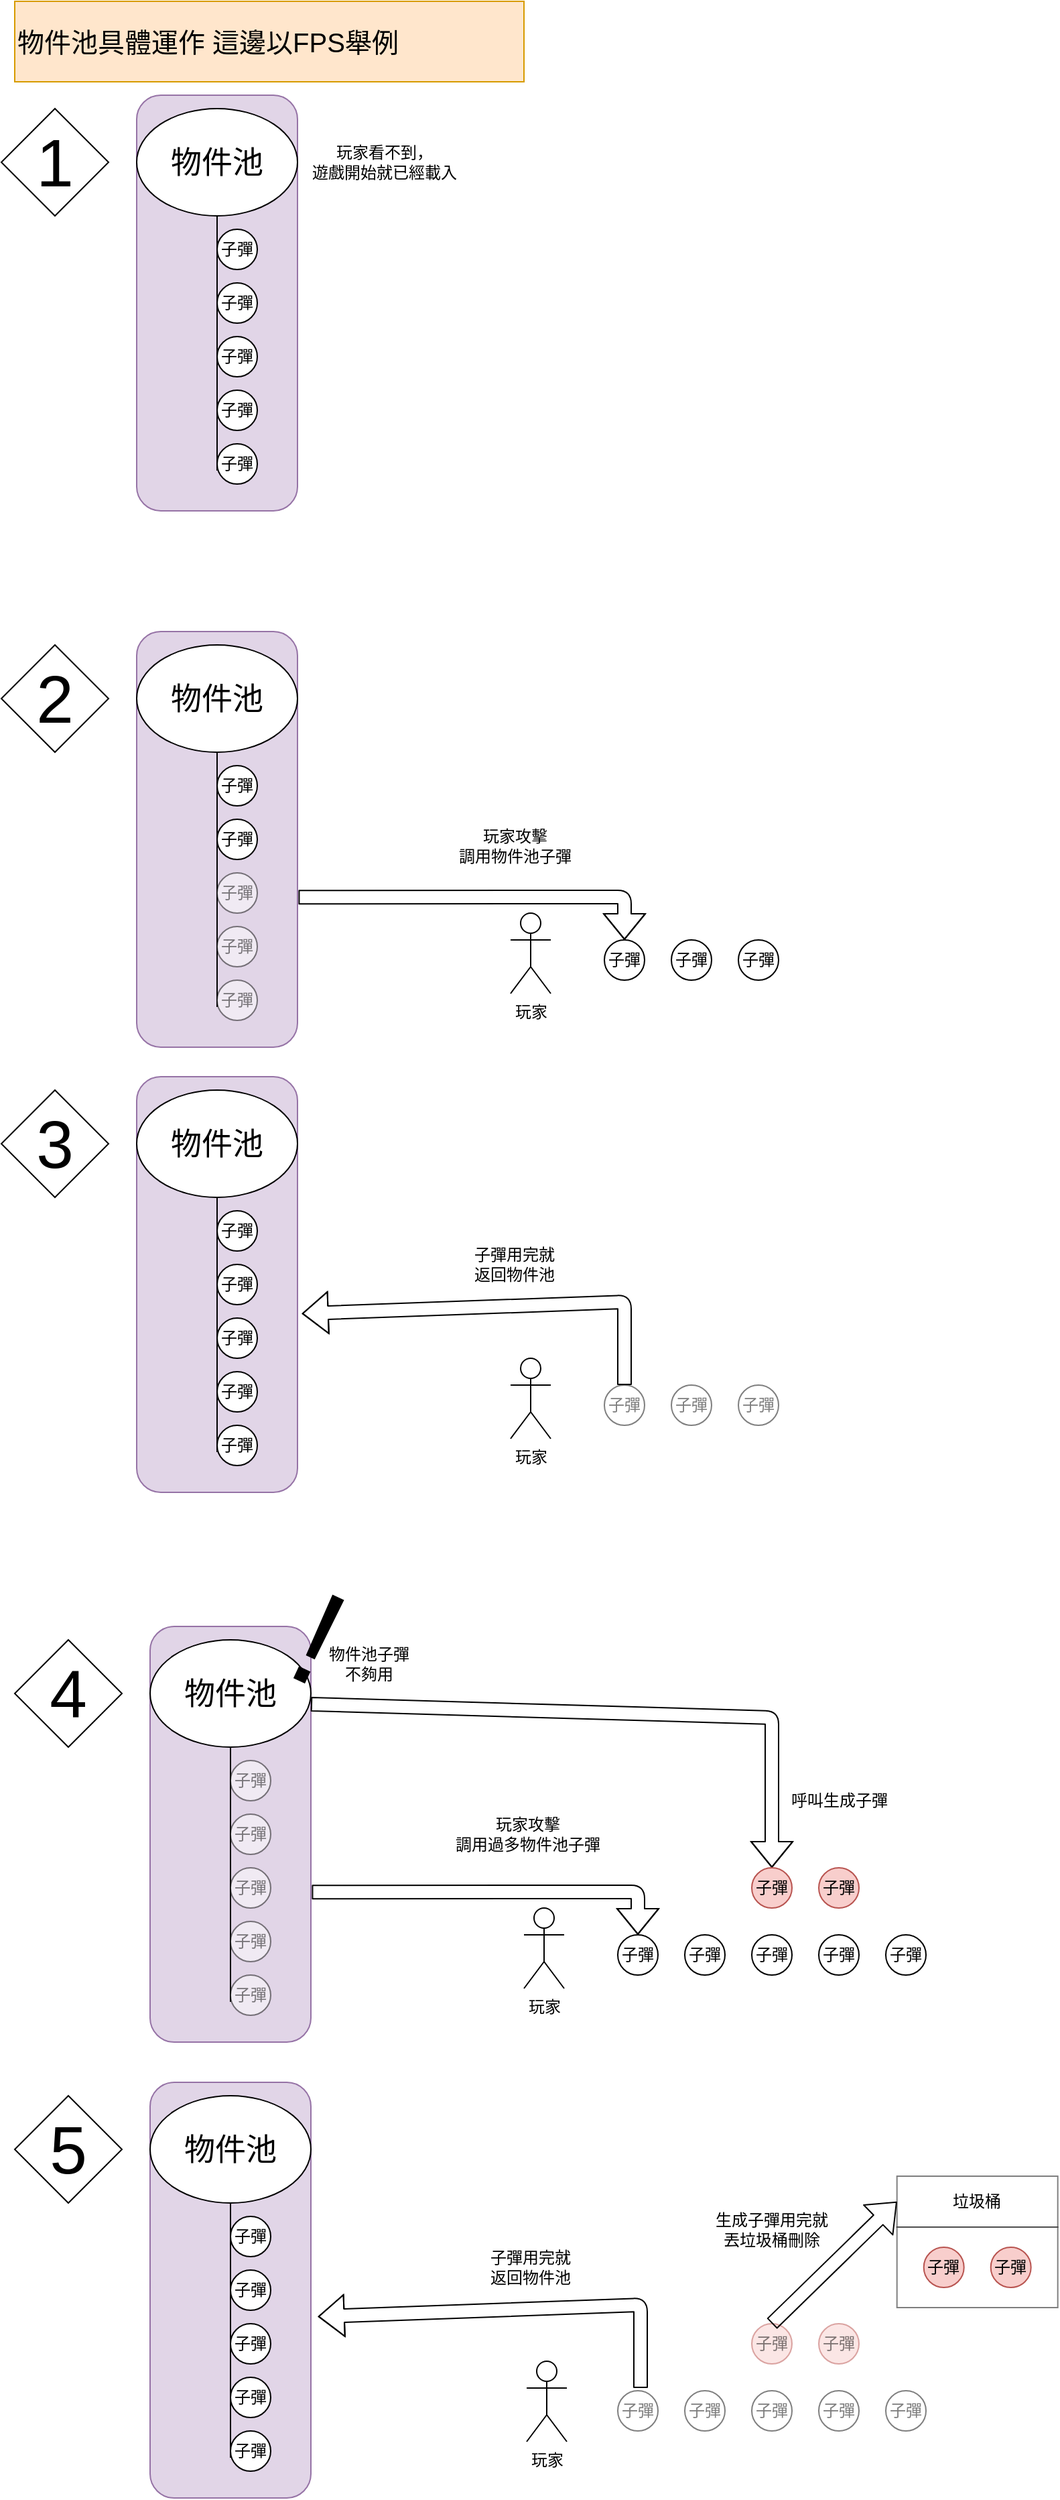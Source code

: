 <mxfile version="12.6.5" type="device"><diagram id="dothxd0Sb_1C4OQBXYlR" name="第1頁"><mxGraphModel dx="716" dy="419" grid="1" gridSize="10" guides="1" tooltips="1" connect="1" arrows="1" fold="1" page="1" pageScale="1" pageWidth="827" pageHeight="1169" math="0" shadow="0"><root><mxCell id="0"/><mxCell id="1" parent="0"/><mxCell id="qv1h_YK5pLNy1FnAvY_f-12" value="" style="rounded=1;whiteSpace=wrap;html=1;fillColor=#e1d5e7;strokeColor=#9673a6;" vertex="1" parent="1"><mxGeometry x="111" y="90" width="120" height="310" as="geometry"/></mxCell><mxCell id="qv1h_YK5pLNy1FnAvY_f-1" value="&lt;font style=&quot;font-size: 20px&quot;&gt;物件池具體運作 這邊以FPS舉例&lt;/font&gt;" style="rounded=0;whiteSpace=wrap;html=1;fillColor=#ffe6cc;strokeColor=#d79b00;align=left;" vertex="1" parent="1"><mxGeometry x="20" y="20" width="380" height="60" as="geometry"/></mxCell><mxCell id="qv1h_YK5pLNy1FnAvY_f-3" value="&lt;font style=&quot;font-size: 23px&quot;&gt;物件池&lt;/font&gt;" style="ellipse;whiteSpace=wrap;html=1;" vertex="1" parent="1"><mxGeometry x="111" y="100" width="120" height="80" as="geometry"/></mxCell><mxCell id="qv1h_YK5pLNy1FnAvY_f-5" value="" style="endArrow=none;html=1;entryX=0.5;entryY=1;entryDx=0;entryDy=0;" edge="1" parent="1" target="qv1h_YK5pLNy1FnAvY_f-3"><mxGeometry width="50" height="50" relative="1" as="geometry"><mxPoint x="171" y="370" as="sourcePoint"/><mxPoint x="161" y="200" as="targetPoint"/></mxGeometry></mxCell><mxCell id="qv1h_YK5pLNy1FnAvY_f-7" value="子彈" style="ellipse;whiteSpace=wrap;html=1;aspect=fixed;" vertex="1" parent="1"><mxGeometry x="171" y="190" width="30" height="30" as="geometry"/></mxCell><mxCell id="qv1h_YK5pLNy1FnAvY_f-8" value="子彈" style="ellipse;whiteSpace=wrap;html=1;aspect=fixed;" vertex="1" parent="1"><mxGeometry x="171" y="230" width="30" height="30" as="geometry"/></mxCell><mxCell id="qv1h_YK5pLNy1FnAvY_f-9" value="子彈" style="ellipse;whiteSpace=wrap;html=1;aspect=fixed;" vertex="1" parent="1"><mxGeometry x="171" y="270" width="30" height="30" as="geometry"/></mxCell><mxCell id="qv1h_YK5pLNy1FnAvY_f-10" value="子彈" style="ellipse;whiteSpace=wrap;html=1;aspect=fixed;" vertex="1" parent="1"><mxGeometry x="171" y="310" width="30" height="30" as="geometry"/></mxCell><mxCell id="qv1h_YK5pLNy1FnAvY_f-11" value="子彈" style="ellipse;whiteSpace=wrap;html=1;aspect=fixed;" vertex="1" parent="1"><mxGeometry x="171" y="350" width="30" height="30" as="geometry"/></mxCell><mxCell id="qv1h_YK5pLNy1FnAvY_f-13" value="玩家看不到，&lt;br&gt;遊戲開始就已經載入" style="text;html=1;strokeColor=none;fillColor=none;align=center;verticalAlign=middle;whiteSpace=wrap;rounded=0;" vertex="1" parent="1"><mxGeometry x="241" y="120" width="110" height="40" as="geometry"/></mxCell><mxCell id="qv1h_YK5pLNy1FnAvY_f-14" value="&lt;font style=&quot;font-size: 50px&quot;&gt;1&lt;/font&gt;" style="rhombus;whiteSpace=wrap;html=1;" vertex="1" parent="1"><mxGeometry x="10" y="100" width="80" height="80" as="geometry"/></mxCell><mxCell id="qv1h_YK5pLNy1FnAvY_f-15" value="玩家" style="shape=umlActor;verticalLabelPosition=bottom;labelBackgroundColor=#ffffff;verticalAlign=top;html=1;outlineConnect=0;" vertex="1" parent="1"><mxGeometry x="390" y="700" width="30" height="60" as="geometry"/></mxCell><mxCell id="qv1h_YK5pLNy1FnAvY_f-26" value="" style="rounded=1;whiteSpace=wrap;html=1;fillColor=#e1d5e7;strokeColor=#9673a6;" vertex="1" parent="1"><mxGeometry x="111" y="490" width="120" height="310" as="geometry"/></mxCell><mxCell id="qv1h_YK5pLNy1FnAvY_f-27" value="&lt;font style=&quot;font-size: 23px&quot;&gt;物件池&lt;/font&gt;" style="ellipse;whiteSpace=wrap;html=1;" vertex="1" parent="1"><mxGeometry x="111" y="500" width="120" height="80" as="geometry"/></mxCell><mxCell id="qv1h_YK5pLNy1FnAvY_f-28" value="" style="endArrow=none;html=1;entryX=0.5;entryY=1;entryDx=0;entryDy=0;" edge="1" parent="1" target="qv1h_YK5pLNy1FnAvY_f-27"><mxGeometry width="50" height="50" relative="1" as="geometry"><mxPoint x="171" y="770" as="sourcePoint"/><mxPoint x="161" y="600" as="targetPoint"/></mxGeometry></mxCell><mxCell id="qv1h_YK5pLNy1FnAvY_f-29" value="子彈" style="ellipse;whiteSpace=wrap;html=1;aspect=fixed;" vertex="1" parent="1"><mxGeometry x="171" y="590" width="30" height="30" as="geometry"/></mxCell><mxCell id="qv1h_YK5pLNy1FnAvY_f-30" value="子彈" style="ellipse;whiteSpace=wrap;html=1;aspect=fixed;" vertex="1" parent="1"><mxGeometry x="171" y="630" width="30" height="30" as="geometry"/></mxCell><mxCell id="qv1h_YK5pLNy1FnAvY_f-31" value="子彈" style="ellipse;whiteSpace=wrap;html=1;aspect=fixed;textOpacity=50;opacity=50;" vertex="1" parent="1"><mxGeometry x="171" y="670" width="30" height="30" as="geometry"/></mxCell><mxCell id="qv1h_YK5pLNy1FnAvY_f-32" value="子彈" style="ellipse;whiteSpace=wrap;html=1;aspect=fixed;textOpacity=50;opacity=50;" vertex="1" parent="1"><mxGeometry x="171" y="710" width="30" height="30" as="geometry"/></mxCell><mxCell id="qv1h_YK5pLNy1FnAvY_f-33" value="子彈" style="ellipse;whiteSpace=wrap;html=1;aspect=fixed;opacity=50;textOpacity=50;" vertex="1" parent="1"><mxGeometry x="171" y="750" width="30" height="30" as="geometry"/></mxCell><mxCell id="qv1h_YK5pLNy1FnAvY_f-35" value="&lt;font style=&quot;font-size: 50px&quot;&gt;2&lt;/font&gt;" style="rhombus;whiteSpace=wrap;html=1;" vertex="1" parent="1"><mxGeometry x="10" y="500" width="80" height="80" as="geometry"/></mxCell><mxCell id="qv1h_YK5pLNy1FnAvY_f-37" value="子彈" style="ellipse;whiteSpace=wrap;html=1;aspect=fixed;" vertex="1" parent="1"><mxGeometry x="460" y="720" width="30" height="30" as="geometry"/></mxCell><mxCell id="qv1h_YK5pLNy1FnAvY_f-38" value="子彈" style="ellipse;whiteSpace=wrap;html=1;aspect=fixed;" vertex="1" parent="1"><mxGeometry x="510" y="720" width="30" height="30" as="geometry"/></mxCell><mxCell id="qv1h_YK5pLNy1FnAvY_f-39" value="子彈" style="ellipse;whiteSpace=wrap;html=1;aspect=fixed;" vertex="1" parent="1"><mxGeometry x="560" y="720" width="30" height="30" as="geometry"/></mxCell><mxCell id="qv1h_YK5pLNy1FnAvY_f-40" value="" style="shape=flexArrow;endArrow=classic;html=1;exitX=1.006;exitY=0.639;exitDx=0;exitDy=0;exitPerimeter=0;entryX=0.5;entryY=0;entryDx=0;entryDy=0;" edge="1" parent="1" source="qv1h_YK5pLNy1FnAvY_f-26" target="qv1h_YK5pLNy1FnAvY_f-37"><mxGeometry width="50" height="50" relative="1" as="geometry"><mxPoint x="290" y="690" as="sourcePoint"/><mxPoint x="480" y="710" as="targetPoint"/><Array as="points"><mxPoint x="475" y="688"/></Array></mxGeometry></mxCell><mxCell id="qv1h_YK5pLNy1FnAvY_f-41" value="玩家攻擊&lt;br&gt;調用物件池子彈" style="text;html=1;strokeColor=none;fillColor=none;align=center;verticalAlign=middle;whiteSpace=wrap;rounded=0;opacity=50;" vertex="1" parent="1"><mxGeometry x="350" y="620" width="86.67" height="60" as="geometry"/></mxCell><mxCell id="qv1h_YK5pLNy1FnAvY_f-58" value="玩家" style="shape=umlActor;verticalLabelPosition=bottom;labelBackgroundColor=#ffffff;verticalAlign=top;html=1;outlineConnect=0;" vertex="1" parent="1"><mxGeometry x="400" y="1442" width="30" height="60" as="geometry"/></mxCell><mxCell id="qv1h_YK5pLNy1FnAvY_f-59" value="" style="rounded=1;whiteSpace=wrap;html=1;fillColor=#e1d5e7;strokeColor=#9673a6;" vertex="1" parent="1"><mxGeometry x="121" y="1232" width="120" height="310" as="geometry"/></mxCell><mxCell id="qv1h_YK5pLNy1FnAvY_f-60" value="&lt;font style=&quot;font-size: 23px&quot;&gt;物件池&lt;/font&gt;" style="ellipse;whiteSpace=wrap;html=1;" vertex="1" parent="1"><mxGeometry x="121" y="1242" width="120" height="80" as="geometry"/></mxCell><mxCell id="qv1h_YK5pLNy1FnAvY_f-61" value="" style="endArrow=none;html=1;entryX=0.5;entryY=1;entryDx=0;entryDy=0;" edge="1" parent="1" target="qv1h_YK5pLNy1FnAvY_f-60"><mxGeometry width="50" height="50" relative="1" as="geometry"><mxPoint x="181" y="1512.0" as="sourcePoint"/><mxPoint x="171" y="1342" as="targetPoint"/></mxGeometry></mxCell><mxCell id="qv1h_YK5pLNy1FnAvY_f-62" value="子彈" style="ellipse;whiteSpace=wrap;html=1;aspect=fixed;textOpacity=50;opacity=50;" vertex="1" parent="1"><mxGeometry x="181" y="1332" width="30" height="30" as="geometry"/></mxCell><mxCell id="qv1h_YK5pLNy1FnAvY_f-63" value="子彈" style="ellipse;whiteSpace=wrap;html=1;aspect=fixed;textOpacity=50;opacity=50;" vertex="1" parent="1"><mxGeometry x="181" y="1372" width="30" height="30" as="geometry"/></mxCell><mxCell id="qv1h_YK5pLNy1FnAvY_f-64" value="子彈" style="ellipse;whiteSpace=wrap;html=1;aspect=fixed;textOpacity=50;opacity=50;" vertex="1" parent="1"><mxGeometry x="181" y="1412" width="30" height="30" as="geometry"/></mxCell><mxCell id="qv1h_YK5pLNy1FnAvY_f-65" value="子彈" style="ellipse;whiteSpace=wrap;html=1;aspect=fixed;textOpacity=50;opacity=50;" vertex="1" parent="1"><mxGeometry x="181" y="1452" width="30" height="30" as="geometry"/></mxCell><mxCell id="qv1h_YK5pLNy1FnAvY_f-66" value="子彈" style="ellipse;whiteSpace=wrap;html=1;aspect=fixed;opacity=50;textOpacity=50;" vertex="1" parent="1"><mxGeometry x="181" y="1492" width="30" height="30" as="geometry"/></mxCell><mxCell id="qv1h_YK5pLNy1FnAvY_f-68" value="&lt;span style=&quot;font-size: 50px&quot;&gt;4&lt;br&gt;&lt;/span&gt;" style="rhombus;whiteSpace=wrap;html=1;" vertex="1" parent="1"><mxGeometry x="20" y="1242" width="80" height="80" as="geometry"/></mxCell><mxCell id="qv1h_YK5pLNy1FnAvY_f-69" value="子彈" style="ellipse;whiteSpace=wrap;html=1;aspect=fixed;" vertex="1" parent="1"><mxGeometry x="470" y="1462" width="30" height="30" as="geometry"/></mxCell><mxCell id="qv1h_YK5pLNy1FnAvY_f-70" value="子彈" style="ellipse;whiteSpace=wrap;html=1;aspect=fixed;" vertex="1" parent="1"><mxGeometry x="520" y="1462" width="30" height="30" as="geometry"/></mxCell><mxCell id="qv1h_YK5pLNy1FnAvY_f-71" value="子彈" style="ellipse;whiteSpace=wrap;html=1;aspect=fixed;" vertex="1" parent="1"><mxGeometry x="570" y="1462" width="30" height="30" as="geometry"/></mxCell><mxCell id="qv1h_YK5pLNy1FnAvY_f-72" value="" style="shape=flexArrow;endArrow=classic;html=1;exitX=1.006;exitY=0.639;exitDx=0;exitDy=0;exitPerimeter=0;entryX=0.5;entryY=0;entryDx=0;entryDy=0;" edge="1" parent="1" source="qv1h_YK5pLNy1FnAvY_f-59" target="qv1h_YK5pLNy1FnAvY_f-69"><mxGeometry width="50" height="50" relative="1" as="geometry"><mxPoint x="300" y="1432" as="sourcePoint"/><mxPoint x="490" y="1452" as="targetPoint"/><Array as="points"><mxPoint x="485" y="1430"/></Array></mxGeometry></mxCell><mxCell id="qv1h_YK5pLNy1FnAvY_f-73" value="玩家攻擊&lt;br&gt;調用過多物件池子彈" style="text;html=1;strokeColor=none;fillColor=none;align=center;verticalAlign=middle;whiteSpace=wrap;rounded=0;opacity=50;" vertex="1" parent="1"><mxGeometry x="348.33" y="1346" width="110" height="82" as="geometry"/></mxCell><mxCell id="qv1h_YK5pLNy1FnAvY_f-74" value="&lt;font style=&quot;font-size: 100px&quot;&gt;!&lt;/font&gt;" style="text;html=1;strokeColor=none;fillColor=none;align=center;verticalAlign=middle;whiteSpace=wrap;rounded=0;opacity=50;rotation=25;" vertex="1" parent="1"><mxGeometry x="218.09" y="1190" width="59" height="100" as="geometry"/></mxCell><mxCell id="qv1h_YK5pLNy1FnAvY_f-75" value="物件池子彈&lt;br&gt;不夠用" style="text;html=1;strokeColor=none;fillColor=none;align=center;verticalAlign=middle;whiteSpace=wrap;rounded=0;opacity=50;" vertex="1" parent="1"><mxGeometry x="241" y="1230" width="86.67" height="60" as="geometry"/></mxCell><mxCell id="qv1h_YK5pLNy1FnAvY_f-76" value="玩家" style="shape=umlActor;verticalLabelPosition=bottom;labelBackgroundColor=#ffffff;verticalAlign=top;html=1;outlineConnect=0;" vertex="1" parent="1"><mxGeometry x="390" y="1032" width="30" height="60" as="geometry"/></mxCell><mxCell id="qv1h_YK5pLNy1FnAvY_f-77" value="" style="rounded=1;whiteSpace=wrap;html=1;fillColor=#e1d5e7;strokeColor=#9673a6;" vertex="1" parent="1"><mxGeometry x="111" y="822" width="120" height="310" as="geometry"/></mxCell><mxCell id="qv1h_YK5pLNy1FnAvY_f-78" value="&lt;font style=&quot;font-size: 23px&quot;&gt;物件池&lt;/font&gt;" style="ellipse;whiteSpace=wrap;html=1;" vertex="1" parent="1"><mxGeometry x="111" y="832" width="120" height="80" as="geometry"/></mxCell><mxCell id="qv1h_YK5pLNy1FnAvY_f-79" value="" style="endArrow=none;html=1;entryX=0.5;entryY=1;entryDx=0;entryDy=0;" edge="1" parent="1" target="qv1h_YK5pLNy1FnAvY_f-78"><mxGeometry width="50" height="50" relative="1" as="geometry"><mxPoint x="171" y="1102" as="sourcePoint"/><mxPoint x="161" y="932" as="targetPoint"/></mxGeometry></mxCell><mxCell id="qv1h_YK5pLNy1FnAvY_f-80" value="子彈" style="ellipse;whiteSpace=wrap;html=1;aspect=fixed;" vertex="1" parent="1"><mxGeometry x="171" y="922" width="30" height="30" as="geometry"/></mxCell><mxCell id="qv1h_YK5pLNy1FnAvY_f-81" value="子彈" style="ellipse;whiteSpace=wrap;html=1;aspect=fixed;" vertex="1" parent="1"><mxGeometry x="171" y="962" width="30" height="30" as="geometry"/></mxCell><mxCell id="qv1h_YK5pLNy1FnAvY_f-82" value="子彈" style="ellipse;whiteSpace=wrap;html=1;aspect=fixed;" vertex="1" parent="1"><mxGeometry x="171" y="1002" width="30" height="30" as="geometry"/></mxCell><mxCell id="qv1h_YK5pLNy1FnAvY_f-83" value="子彈" style="ellipse;whiteSpace=wrap;html=1;aspect=fixed;" vertex="1" parent="1"><mxGeometry x="171" y="1042" width="30" height="30" as="geometry"/></mxCell><mxCell id="qv1h_YK5pLNy1FnAvY_f-84" value="子彈" style="ellipse;whiteSpace=wrap;html=1;aspect=fixed;" vertex="1" parent="1"><mxGeometry x="171" y="1082" width="30" height="30" as="geometry"/></mxCell><mxCell id="qv1h_YK5pLNy1FnAvY_f-85" value="&lt;font style=&quot;font-size: 50px&quot;&gt;3&lt;/font&gt;" style="rhombus;whiteSpace=wrap;html=1;" vertex="1" parent="1"><mxGeometry x="10" y="832" width="80" height="80" as="geometry"/></mxCell><mxCell id="qv1h_YK5pLNy1FnAvY_f-86" value="子彈" style="ellipse;whiteSpace=wrap;html=1;aspect=fixed;textOpacity=50;opacity=50;" vertex="1" parent="1"><mxGeometry x="460" y="1052" width="30" height="30" as="geometry"/></mxCell><mxCell id="qv1h_YK5pLNy1FnAvY_f-87" value="子彈" style="ellipse;whiteSpace=wrap;html=1;aspect=fixed;textOpacity=50;opacity=50;" vertex="1" parent="1"><mxGeometry x="510" y="1052" width="30" height="30" as="geometry"/></mxCell><mxCell id="qv1h_YK5pLNy1FnAvY_f-88" value="子彈" style="ellipse;whiteSpace=wrap;html=1;aspect=fixed;textOpacity=50;opacity=50;" vertex="1" parent="1"><mxGeometry x="560" y="1052" width="30" height="30" as="geometry"/></mxCell><mxCell id="qv1h_YK5pLNy1FnAvY_f-89" value="" style="shape=flexArrow;endArrow=classic;html=1;exitX=0.5;exitY=0;exitDx=0;exitDy=0;entryX=1.028;entryY=0.57;entryDx=0;entryDy=0;entryPerimeter=0;" edge="1" parent="1" source="qv1h_YK5pLNy1FnAvY_f-86" target="qv1h_YK5pLNy1FnAvY_f-77"><mxGeometry width="50" height="50" relative="1" as="geometry"><mxPoint x="290" y="1022" as="sourcePoint"/><mxPoint x="480" y="1042" as="targetPoint"/><Array as="points"><mxPoint x="475" y="990"/></Array></mxGeometry></mxCell><mxCell id="qv1h_YK5pLNy1FnAvY_f-90" value="子彈用完就&lt;br&gt;返回物件池" style="text;html=1;strokeColor=none;fillColor=none;align=center;verticalAlign=middle;whiteSpace=wrap;rounded=0;opacity=50;" vertex="1" parent="1"><mxGeometry x="328.33" y="932" width="130" height="60" as="geometry"/></mxCell><mxCell id="qv1h_YK5pLNy1FnAvY_f-91" value="子彈" style="ellipse;whiteSpace=wrap;html=1;aspect=fixed;" vertex="1" parent="1"><mxGeometry x="620" y="1462" width="30" height="30" as="geometry"/></mxCell><mxCell id="qv1h_YK5pLNy1FnAvY_f-92" value="" style="shape=flexArrow;endArrow=classic;html=1;exitX=0;exitY=1;exitDx=0;exitDy=0;entryX=0.5;entryY=0;entryDx=0;entryDy=0;" edge="1" parent="1" source="qv1h_YK5pLNy1FnAvY_f-75" target="qv1h_YK5pLNy1FnAvY_f-94"><mxGeometry width="50" height="50" relative="1" as="geometry"><mxPoint x="60" y="1610" as="sourcePoint"/><mxPoint x="560" y="1300" as="targetPoint"/><Array as="points"><mxPoint x="585" y="1300"/></Array></mxGeometry></mxCell><mxCell id="qv1h_YK5pLNy1FnAvY_f-93" value="子彈" style="ellipse;whiteSpace=wrap;html=1;aspect=fixed;" vertex="1" parent="1"><mxGeometry x="670" y="1462" width="30" height="30" as="geometry"/></mxCell><mxCell id="qv1h_YK5pLNy1FnAvY_f-94" value="子彈" style="ellipse;whiteSpace=wrap;html=1;aspect=fixed;fillColor=#f8cecc;strokeColor=#b85450;" vertex="1" parent="1"><mxGeometry x="570" y="1412" width="30" height="30" as="geometry"/></mxCell><mxCell id="qv1h_YK5pLNy1FnAvY_f-95" value="子彈" style="ellipse;whiteSpace=wrap;html=1;aspect=fixed;fillColor=#f8cecc;strokeColor=#b85450;" vertex="1" parent="1"><mxGeometry x="620" y="1412" width="30" height="30" as="geometry"/></mxCell><mxCell id="qv1h_YK5pLNy1FnAvY_f-96" value="呼叫生成子彈" style="text;html=1;strokeColor=none;fillColor=none;align=center;verticalAlign=middle;whiteSpace=wrap;rounded=0;opacity=50;" vertex="1" parent="1"><mxGeometry x="591.67" y="1332" width="86.67" height="60" as="geometry"/></mxCell><mxCell id="qv1h_YK5pLNy1FnAvY_f-120" value="" style="rounded=1;whiteSpace=wrap;html=1;fillColor=#e1d5e7;strokeColor=#9673a6;" vertex="1" parent="1"><mxGeometry x="121" y="1572" width="120" height="310" as="geometry"/></mxCell><mxCell id="qv1h_YK5pLNy1FnAvY_f-121" value="&lt;font style=&quot;font-size: 23px&quot;&gt;物件池&lt;/font&gt;" style="ellipse;whiteSpace=wrap;html=1;" vertex="1" parent="1"><mxGeometry x="121" y="1582" width="120" height="80" as="geometry"/></mxCell><mxCell id="qv1h_YK5pLNy1FnAvY_f-122" value="" style="endArrow=none;html=1;entryX=0.5;entryY=1;entryDx=0;entryDy=0;" edge="1" parent="1" target="qv1h_YK5pLNy1FnAvY_f-121"><mxGeometry width="50" height="50" relative="1" as="geometry"><mxPoint x="181" y="1852" as="sourcePoint"/><mxPoint x="171" y="1682" as="targetPoint"/></mxGeometry></mxCell><mxCell id="qv1h_YK5pLNy1FnAvY_f-123" value="子彈" style="ellipse;whiteSpace=wrap;html=1;aspect=fixed;" vertex="1" parent="1"><mxGeometry x="181" y="1672" width="30" height="30" as="geometry"/></mxCell><mxCell id="qv1h_YK5pLNy1FnAvY_f-124" value="子彈" style="ellipse;whiteSpace=wrap;html=1;aspect=fixed;" vertex="1" parent="1"><mxGeometry x="181" y="1712" width="30" height="30" as="geometry"/></mxCell><mxCell id="qv1h_YK5pLNy1FnAvY_f-125" value="子彈" style="ellipse;whiteSpace=wrap;html=1;aspect=fixed;" vertex="1" parent="1"><mxGeometry x="181" y="1752" width="30" height="30" as="geometry"/></mxCell><mxCell id="qv1h_YK5pLNy1FnAvY_f-126" value="子彈" style="ellipse;whiteSpace=wrap;html=1;aspect=fixed;" vertex="1" parent="1"><mxGeometry x="181" y="1792" width="30" height="30" as="geometry"/></mxCell><mxCell id="qv1h_YK5pLNy1FnAvY_f-127" value="子彈" style="ellipse;whiteSpace=wrap;html=1;aspect=fixed;" vertex="1" parent="1"><mxGeometry x="181" y="1832" width="30" height="30" as="geometry"/></mxCell><mxCell id="qv1h_YK5pLNy1FnAvY_f-128" value="&lt;span style=&quot;font-size: 50px&quot;&gt;5&lt;br&gt;&lt;/span&gt;" style="rhombus;whiteSpace=wrap;html=1;" vertex="1" parent="1"><mxGeometry x="20" y="1582" width="80" height="80" as="geometry"/></mxCell><mxCell id="qv1h_YK5pLNy1FnAvY_f-129" value="子彈" style="ellipse;whiteSpace=wrap;html=1;aspect=fixed;textOpacity=50;opacity=50;" vertex="1" parent="1"><mxGeometry x="470" y="1802" width="30" height="30" as="geometry"/></mxCell><mxCell id="qv1h_YK5pLNy1FnAvY_f-130" value="子彈" style="ellipse;whiteSpace=wrap;html=1;aspect=fixed;textOpacity=50;opacity=50;" vertex="1" parent="1"><mxGeometry x="520" y="1802" width="30" height="30" as="geometry"/></mxCell><mxCell id="qv1h_YK5pLNy1FnAvY_f-131" value="子彈" style="ellipse;whiteSpace=wrap;html=1;aspect=fixed;textOpacity=50;opacity=50;" vertex="1" parent="1"><mxGeometry x="570" y="1802" width="30" height="30" as="geometry"/></mxCell><mxCell id="qv1h_YK5pLNy1FnAvY_f-135" value="子彈" style="ellipse;whiteSpace=wrap;html=1;aspect=fixed;textOpacity=50;opacity=50;" vertex="1" parent="1"><mxGeometry x="620" y="1802" width="30" height="30" as="geometry"/></mxCell><mxCell id="qv1h_YK5pLNy1FnAvY_f-137" value="子彈" style="ellipse;whiteSpace=wrap;html=1;aspect=fixed;textOpacity=50;opacity=50;" vertex="1" parent="1"><mxGeometry x="670" y="1802" width="30" height="30" as="geometry"/></mxCell><mxCell id="qv1h_YK5pLNy1FnAvY_f-138" value="子彈" style="ellipse;whiteSpace=wrap;html=1;aspect=fixed;fillColor=#f8cecc;strokeColor=#b85450;opacity=50;textOpacity=50;" vertex="1" parent="1"><mxGeometry x="570" y="1752" width="30" height="30" as="geometry"/></mxCell><mxCell id="qv1h_YK5pLNy1FnAvY_f-139" value="子彈" style="ellipse;whiteSpace=wrap;html=1;aspect=fixed;fillColor=#f8cecc;strokeColor=#b85450;opacity=50;textOpacity=50;" vertex="1" parent="1"><mxGeometry x="620" y="1752" width="30" height="30" as="geometry"/></mxCell><mxCell id="qv1h_YK5pLNy1FnAvY_f-147" value="玩家" style="shape=umlActor;verticalLabelPosition=bottom;labelBackgroundColor=#ffffff;verticalAlign=top;html=1;outlineConnect=0;" vertex="1" parent="1"><mxGeometry x="402" y="1780" width="30" height="60" as="geometry"/></mxCell><mxCell id="qv1h_YK5pLNy1FnAvY_f-151" value="" style="shape=flexArrow;endArrow=classic;html=1;exitX=0.5;exitY=0;exitDx=0;exitDy=0;entryX=1.028;entryY=0.57;entryDx=0;entryDy=0;entryPerimeter=0;" edge="1" parent="1"><mxGeometry width="50" height="50" relative="1" as="geometry"><mxPoint x="487.0" y="1800" as="sourcePoint"/><mxPoint x="246.36" y="1746.7" as="targetPoint"/><Array as="points"><mxPoint x="487" y="1738"/></Array></mxGeometry></mxCell><mxCell id="qv1h_YK5pLNy1FnAvY_f-152" value="子彈用完就&lt;br&gt;返回物件池" style="text;html=1;strokeColor=none;fillColor=none;align=center;verticalAlign=middle;whiteSpace=wrap;rounded=0;opacity=50;" vertex="1" parent="1"><mxGeometry x="340.33" y="1680" width="130" height="60" as="geometry"/></mxCell><mxCell id="qv1h_YK5pLNy1FnAvY_f-153" value="" style="shape=flexArrow;endArrow=classic;html=1;exitX=0.5;exitY=0;exitDx=0;exitDy=0;entryX=0;entryY=0.5;entryDx=0;entryDy=0;" edge="1" parent="1" source="qv1h_YK5pLNy1FnAvY_f-138" target="qv1h_YK5pLNy1FnAvY_f-155"><mxGeometry width="50" height="50" relative="1" as="geometry"><mxPoint x="190" y="1950" as="sourcePoint"/><mxPoint x="690" y="1713" as="targetPoint"/></mxGeometry></mxCell><mxCell id="qv1h_YK5pLNy1FnAvY_f-155" value="&lt;span style=&quot;white-space: normal&quot;&gt;垃圾桶&lt;/span&gt;" style="rounded=0;whiteSpace=wrap;html=1;opacity=50;" vertex="1" parent="1"><mxGeometry x="678.34" y="1642" width="120" height="38" as="geometry"/></mxCell><mxCell id="qv1h_YK5pLNy1FnAvY_f-156" value="" style="rounded=0;whiteSpace=wrap;html=1;opacity=50;" vertex="1" parent="1"><mxGeometry x="678.34" y="1680" width="120" height="60" as="geometry"/></mxCell><mxCell id="qv1h_YK5pLNy1FnAvY_f-157" value="子彈" style="ellipse;whiteSpace=wrap;html=1;aspect=fixed;fillColor=#f8cecc;strokeColor=#b85450;" vertex="1" parent="1"><mxGeometry x="698.34" y="1695" width="30" height="30" as="geometry"/></mxCell><mxCell id="qv1h_YK5pLNy1FnAvY_f-158" value="子彈" style="ellipse;whiteSpace=wrap;html=1;aspect=fixed;fillColor=#f8cecc;strokeColor=#b85450;" vertex="1" parent="1"><mxGeometry x="748.34" y="1695" width="30" height="30" as="geometry"/></mxCell><mxCell id="qv1h_YK5pLNy1FnAvY_f-160" value="生成子彈用完就&lt;br&gt;丟垃圾桶刪除" style="text;html=1;strokeColor=none;fillColor=none;align=center;verticalAlign=middle;whiteSpace=wrap;rounded=0;opacity=50;" vertex="1" parent="1"><mxGeometry x="520" y="1652" width="130" height="60" as="geometry"/></mxCell></root></mxGraphModel></diagram></mxfile>